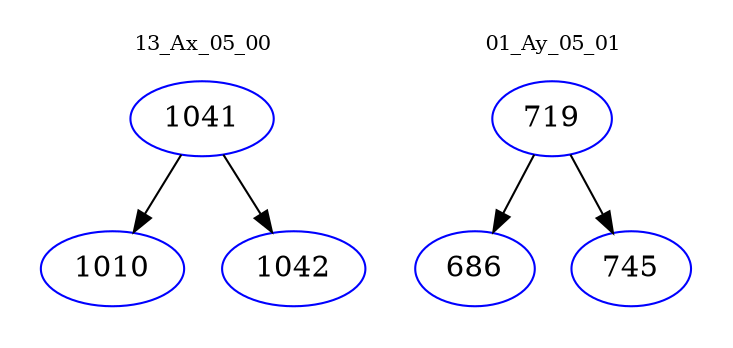 digraph{
subgraph cluster_0 {
color = white
label = "13_Ax_05_00";
fontsize=10;
T0_1041 [label="1041", color="blue"]
T0_1041 -> T0_1010 [color="black"]
T0_1010 [label="1010", color="blue"]
T0_1041 -> T0_1042 [color="black"]
T0_1042 [label="1042", color="blue"]
}
subgraph cluster_1 {
color = white
label = "01_Ay_05_01";
fontsize=10;
T1_719 [label="719", color="blue"]
T1_719 -> T1_686 [color="black"]
T1_686 [label="686", color="blue"]
T1_719 -> T1_745 [color="black"]
T1_745 [label="745", color="blue"]
}
}
